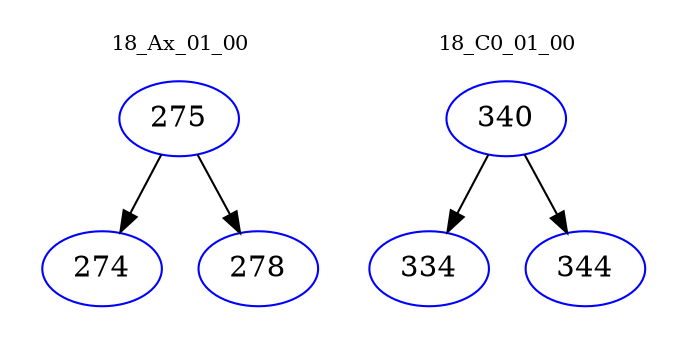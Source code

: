 digraph{
subgraph cluster_0 {
color = white
label = "18_Ax_01_00";
fontsize=10;
T0_275 [label="275", color="blue"]
T0_275 -> T0_274 [color="black"]
T0_274 [label="274", color="blue"]
T0_275 -> T0_278 [color="black"]
T0_278 [label="278", color="blue"]
}
subgraph cluster_1 {
color = white
label = "18_C0_01_00";
fontsize=10;
T1_340 [label="340", color="blue"]
T1_340 -> T1_334 [color="black"]
T1_334 [label="334", color="blue"]
T1_340 -> T1_344 [color="black"]
T1_344 [label="344", color="blue"]
}
}
